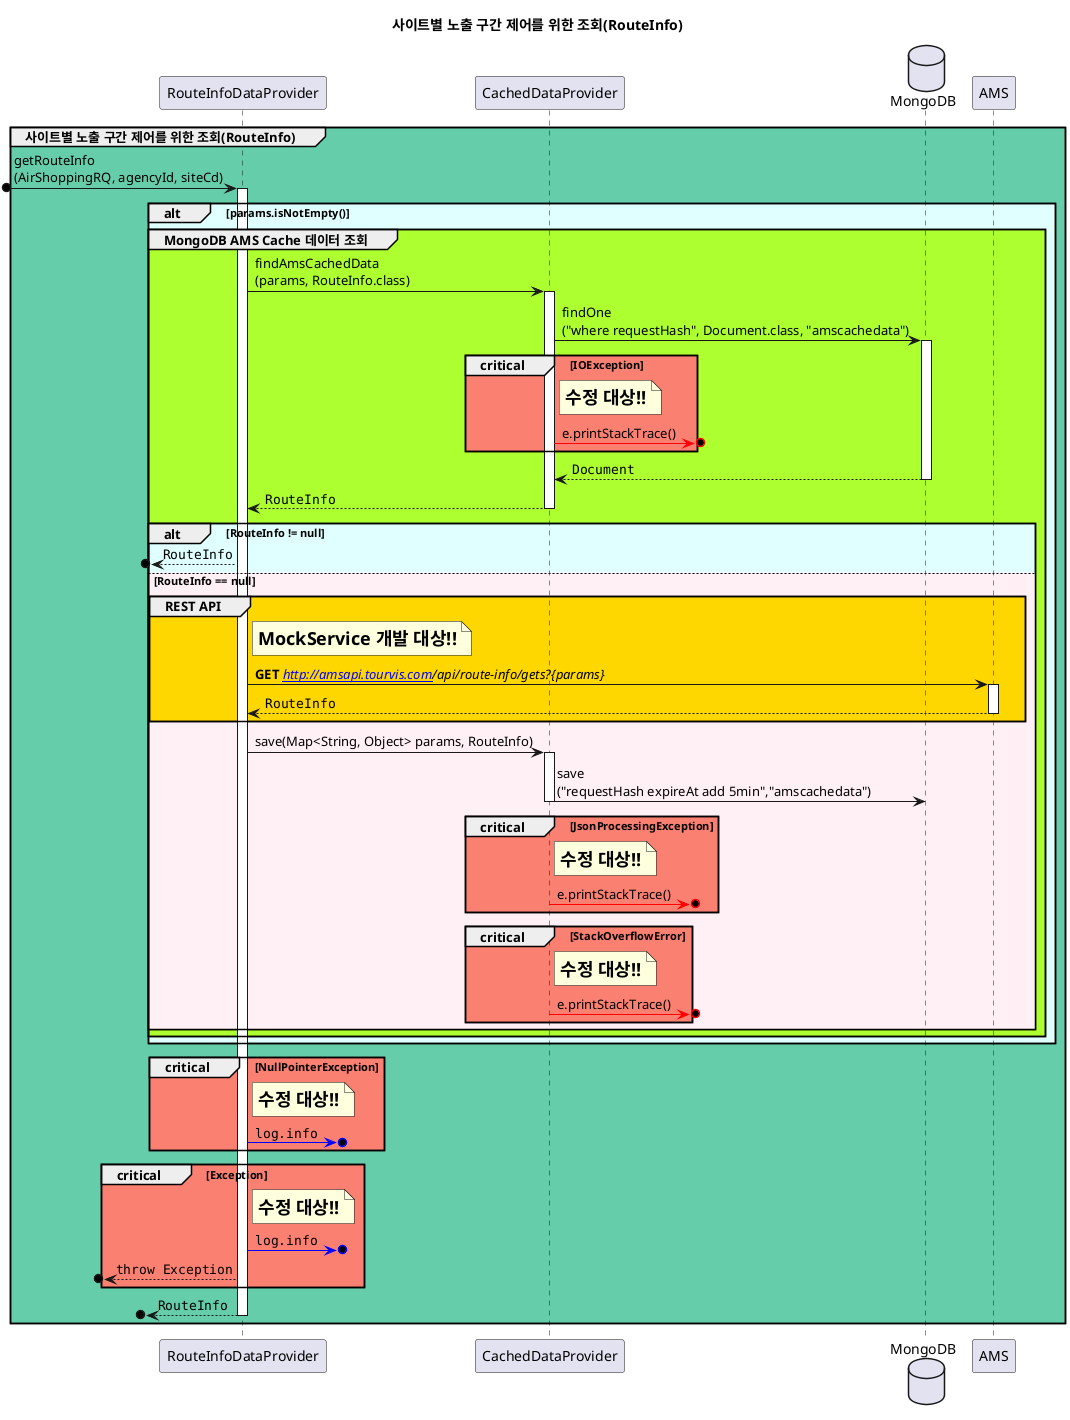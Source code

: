 @startuml

title **사이트별 노출 구간 제어를 위한 조회(RouteInfo)**

participant RouteInfoDataProvider
participant CachedDataProvider
database MongoDB as mongo

group #MediumAquaMarine 사이트별 노출 구간 제어를 위한 조회(RouteInfo)
    ?o-> RouteInfoDataProvider ++ : getRouteInfo\n(AirShoppingRQ, agencyId, siteCd)

    alt #LightCyan params.isNotEmpty()
        ' MongoDB Cache
        group #GreenYellow MongoDB AMS Cache 데이터 조회
            RouteInfoDataProvider -> CachedDataProvider ++ : findAmsCachedData\n(params, RouteInfo.class)
            CachedDataProvider -> mongo ++ : findOne\n("where requestHash", Document.class, "amscachedata")
            critical #Salmon IOException
                note right of CachedDataProvider: **<size:18>수정 대상!!</size>**
                CachedDataProvider -[#red]>o?: e.printStackTrace()
            end
            CachedDataProvider <-- mongo -- : ""Document""
            RouteInfoDataProvider <-- CachedDataProvider -- : ""RouteInfo""
            alt #LightCyan RouteInfo != null
                ?o<-- RouteInfoDataProvider: ""RouteInfo""
            else #LavenderBlush RouteInfo == null
                ' REST API
                group #gold REST API
                    note right of RouteInfoDataProvider: **<size:18>MockService 개발 대상!!</size>**
                    RouteInfoDataProvider -> AMS ++ : **GET** <i>[[http://amsapi.tourvis.com]]/api/route-info/gets?{params}</i>
                    RouteInfoDataProvider <-- AMS -- : ""RouteInfo""
                end
                RouteInfoDataProvider -> CachedDataProvider ++ : save(Map<String, Object> params, RouteInfo)
                CachedDataProvider -> mongo -- : save\n("requestHash expireAt add 5min","amscachedata")
                critical #Salmon JsonProcessingException
                    note right of CachedDataProvider: **<size:18>수정 대상!!</size>**
                    CachedDataProvider -[#red]>o?: e.printStackTrace()
                end
                critical #Salmon StackOverflowError
                    note right of CachedDataProvider: **<size:18>수정 대상!!</size>**
                    CachedDataProvider -[#red]>o?: e.printStackTrace()
                end
            end
        end
    end

    critical #Salmon NullPointerException
        note right of RouteInfoDataProvider: **<size:18>수정 대상!!</size>**
        RouteInfoDataProvider -[#blue]>o?: ""log.info""
    end

    critical #Salmon Exception
        note right of RouteInfoDataProvider: **<size:18>수정 대상!!</size>**
        RouteInfoDataProvider -[#blue]>o?: ""log.info""
        ?o<-- RouteInfoDataProvider: ""throw Exception""
    end

    ?o<-- RouteInfoDataProvider -- :""RouteInfo""
end
@enduml